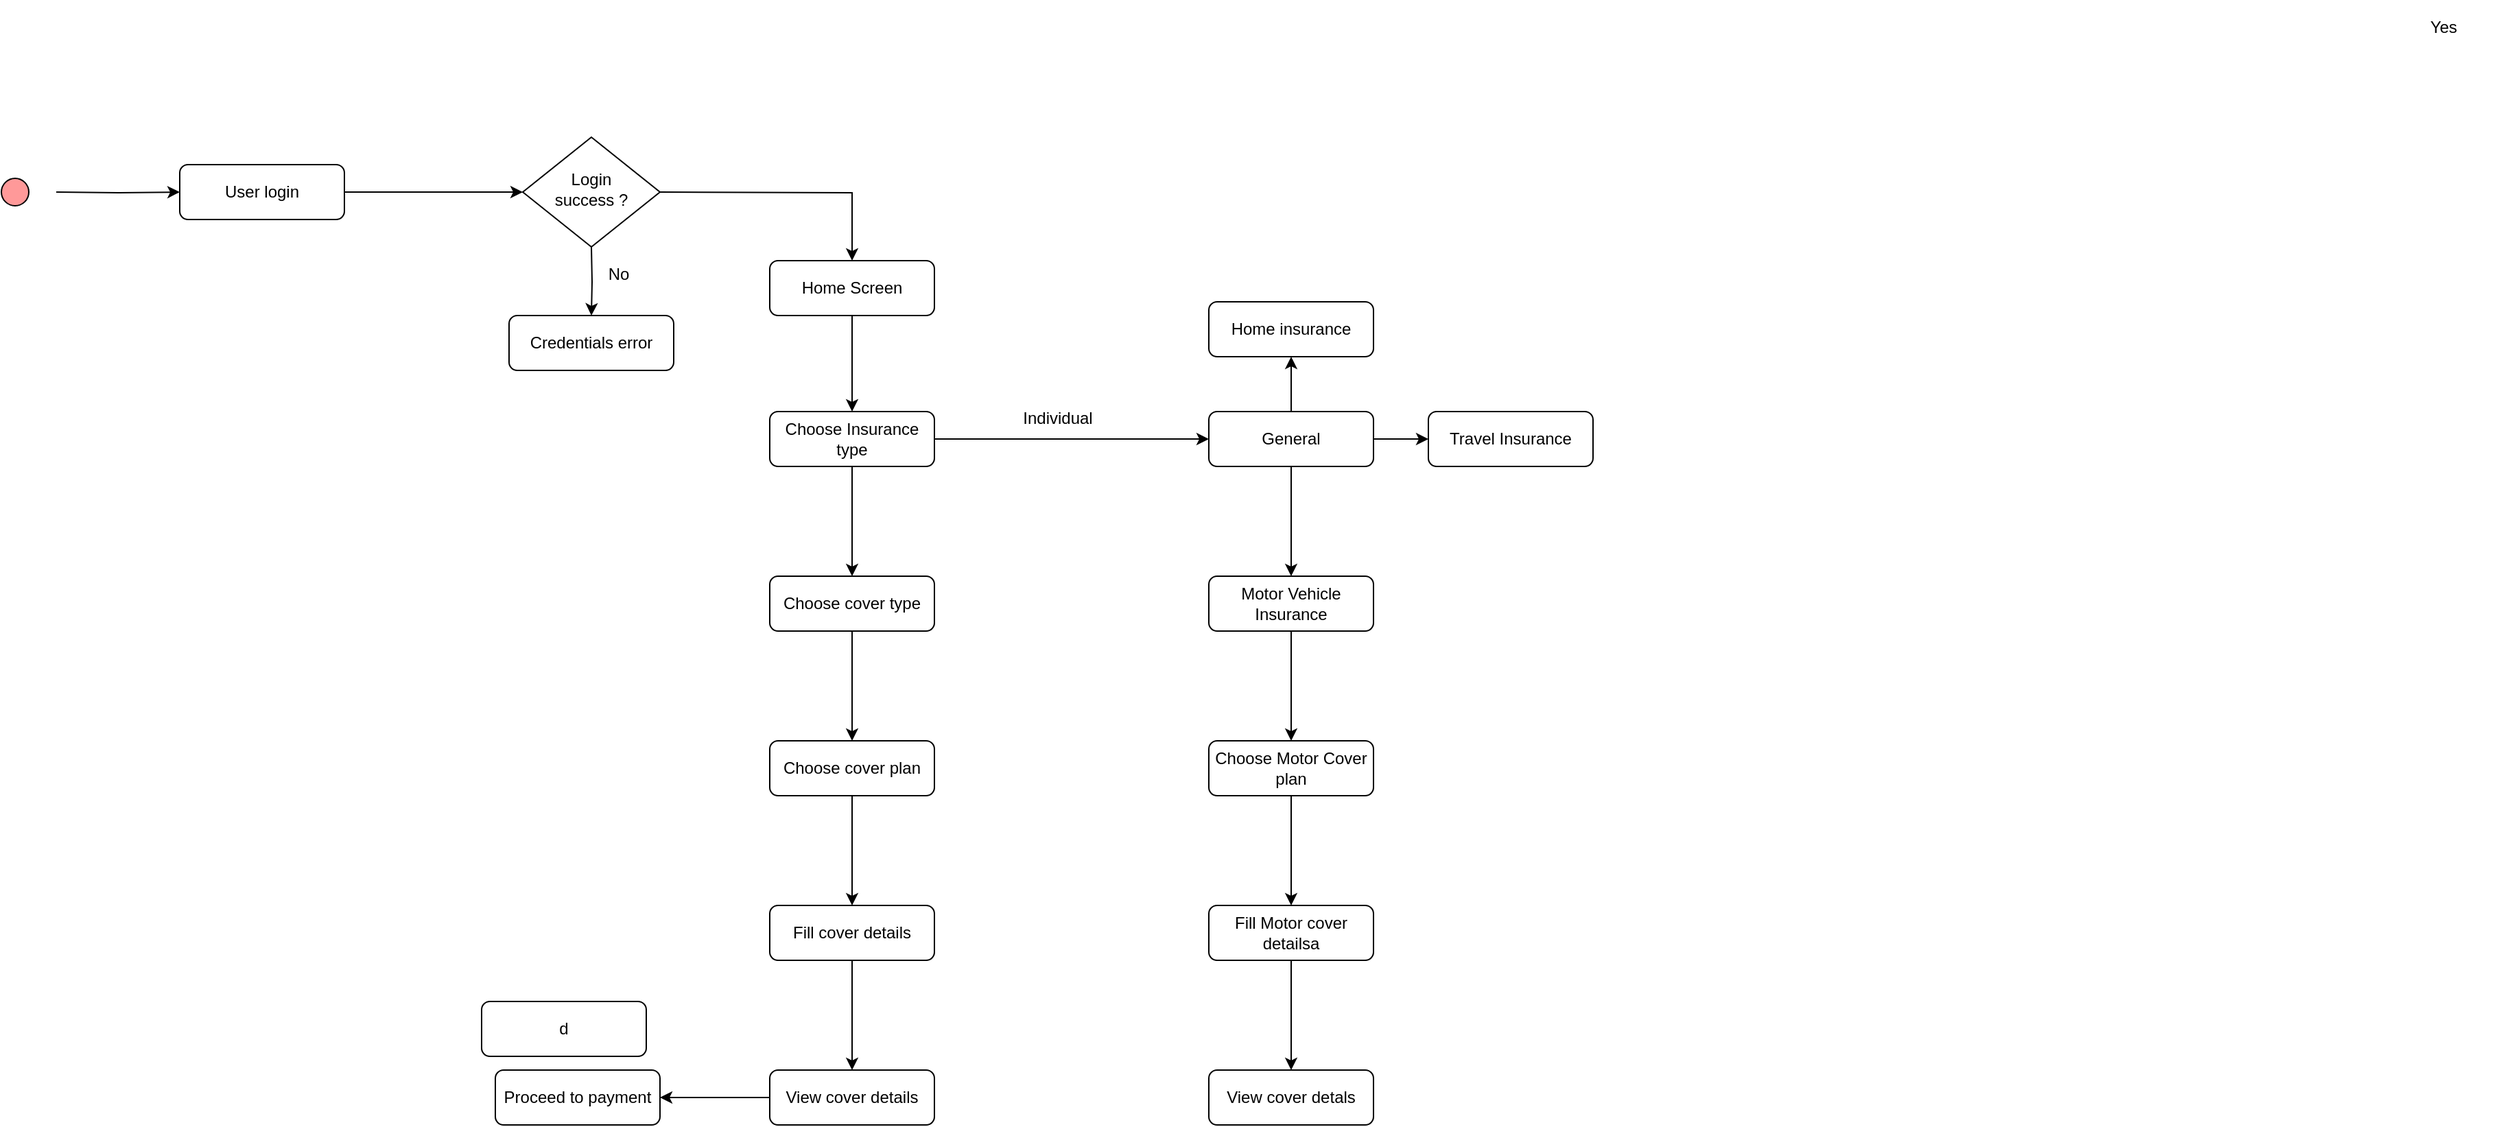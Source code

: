 <mxfile version="21.7.1" type="github">
  <diagram id="C5RBs43oDa-KdzZeNtuy" name="Page-1">
    <mxGraphModel dx="3623" dy="1114" grid="1" gridSize="10" guides="1" tooltips="1" connect="1" arrows="1" fold="1" page="1" pageScale="1" pageWidth="827" pageHeight="1169" math="0" shadow="0">
      <root>
        <mxCell id="WIyWlLk6GJQsqaUBKTNV-0" />
        <mxCell id="WIyWlLk6GJQsqaUBKTNV-1" parent="WIyWlLk6GJQsqaUBKTNV-0" />
        <mxCell id="SSCyuXy0SERKJgrXDmF3-8" value="" style="edgeStyle=orthogonalEdgeStyle;rounded=0;orthogonalLoop=1;jettySize=auto;html=1;entryX=0;entryY=0.5;entryDx=0;entryDy=0;" edge="1" parent="WIyWlLk6GJQsqaUBKTNV-1" source="WIyWlLk6GJQsqaUBKTNV-3">
          <mxGeometry relative="1" as="geometry">
            <mxPoint x="-850" y="190" as="targetPoint" />
          </mxGeometry>
        </mxCell>
        <mxCell id="WIyWlLk6GJQsqaUBKTNV-3" value="User login" style="rounded=1;whiteSpace=wrap;html=1;fontSize=12;glass=0;strokeWidth=1;shadow=0;" parent="WIyWlLk6GJQsqaUBKTNV-1" vertex="1">
          <mxGeometry x="-1100" y="170" width="120" height="40" as="geometry" />
        </mxCell>
        <mxCell id="WIyWlLk6GJQsqaUBKTNV-7" value="Credentials error" style="rounded=1;whiteSpace=wrap;html=1;fontSize=12;glass=0;strokeWidth=1;shadow=0;" parent="WIyWlLk6GJQsqaUBKTNV-1" vertex="1">
          <mxGeometry x="-860" y="280" width="120" height="40" as="geometry" />
        </mxCell>
        <mxCell id="SSCyuXy0SERKJgrXDmF3-36" value="" style="edgeStyle=orthogonalEdgeStyle;rounded=0;orthogonalLoop=1;jettySize=auto;html=1;" edge="1" parent="WIyWlLk6GJQsqaUBKTNV-1" source="WIyWlLk6GJQsqaUBKTNV-12" target="SSCyuXy0SERKJgrXDmF3-35">
          <mxGeometry relative="1" as="geometry" />
        </mxCell>
        <mxCell id="WIyWlLk6GJQsqaUBKTNV-12" value="Fill cover details" style="rounded=1;whiteSpace=wrap;html=1;fontSize=12;glass=0;strokeWidth=1;shadow=0;" parent="WIyWlLk6GJQsqaUBKTNV-1" vertex="1">
          <mxGeometry x="-670" y="710" width="120" height="40" as="geometry" />
        </mxCell>
        <mxCell id="SSCyuXy0SERKJgrXDmF3-55" value="" style="edgeStyle=orthogonalEdgeStyle;rounded=0;orthogonalLoop=1;jettySize=auto;html=1;" edge="1" parent="WIyWlLk6GJQsqaUBKTNV-1" target="WIyWlLk6GJQsqaUBKTNV-3">
          <mxGeometry relative="1" as="geometry">
            <mxPoint x="-1190.0" y="190.0" as="sourcePoint" />
          </mxGeometry>
        </mxCell>
        <mxCell id="SSCyuXy0SERKJgrXDmF3-0" value="" style="ellipse;whiteSpace=wrap;html=1;aspect=fixed;fillColor=#FF9999;" vertex="1" parent="WIyWlLk6GJQsqaUBKTNV-1">
          <mxGeometry x="-1230" y="180" width="20" height="20" as="geometry" />
        </mxCell>
        <mxCell id="SSCyuXy0SERKJgrXDmF3-26" value="" style="edgeStyle=orthogonalEdgeStyle;rounded=0;orthogonalLoop=1;jettySize=auto;html=1;" edge="1" parent="WIyWlLk6GJQsqaUBKTNV-1" source="SSCyuXy0SERKJgrXDmF3-9" target="SSCyuXy0SERKJgrXDmF3-25">
          <mxGeometry relative="1" as="geometry" />
        </mxCell>
        <mxCell id="SSCyuXy0SERKJgrXDmF3-9" value="Home Screen" style="rounded=1;whiteSpace=wrap;html=1;fontSize=12;glass=0;strokeWidth=1;shadow=0;" vertex="1" parent="WIyWlLk6GJQsqaUBKTNV-1">
          <mxGeometry x="-670" y="240" width="120" height="40" as="geometry" />
        </mxCell>
        <mxCell id="SSCyuXy0SERKJgrXDmF3-18" value="" style="edgeStyle=orthogonalEdgeStyle;rounded=0;orthogonalLoop=1;jettySize=auto;html=1;" edge="1" parent="WIyWlLk6GJQsqaUBKTNV-1" target="SSCyuXy0SERKJgrXDmF3-9">
          <mxGeometry relative="1" as="geometry">
            <mxPoint x="-750" y="190" as="sourcePoint" />
          </mxGeometry>
        </mxCell>
        <mxCell id="SSCyuXy0SERKJgrXDmF3-32" value="" style="edgeStyle=orthogonalEdgeStyle;rounded=0;orthogonalLoop=1;jettySize=auto;html=1;" edge="1" parent="WIyWlLk6GJQsqaUBKTNV-1" target="WIyWlLk6GJQsqaUBKTNV-7">
          <mxGeometry relative="1" as="geometry">
            <mxPoint x="-800" y="230.0" as="sourcePoint" />
          </mxGeometry>
        </mxCell>
        <mxCell id="SSCyuXy0SERKJgrXDmF3-12" value="Login&lt;br&gt;success ?" style="rhombus;whiteSpace=wrap;html=1;shadow=0;fontFamily=Helvetica;fontSize=12;align=center;strokeWidth=1;spacing=6;spacingTop=-4;" vertex="1" parent="WIyWlLk6GJQsqaUBKTNV-1">
          <mxGeometry x="-850" y="150" width="100" height="80" as="geometry" />
        </mxCell>
        <mxCell id="SSCyuXy0SERKJgrXDmF3-17" value="Yes" style="text;strokeColor=none;align=center;fillColor=none;html=1;verticalAlign=middle;whiteSpace=wrap;rounded=0;" vertex="1" parent="WIyWlLk6GJQsqaUBKTNV-1">
          <mxGeometry x="510" y="50" width="80" height="40" as="geometry" />
        </mxCell>
        <mxCell id="SSCyuXy0SERKJgrXDmF3-28" value="" style="edgeStyle=orthogonalEdgeStyle;rounded=0;orthogonalLoop=1;jettySize=auto;html=1;" edge="1" parent="WIyWlLk6GJQsqaUBKTNV-1" source="SSCyuXy0SERKJgrXDmF3-25" target="SSCyuXy0SERKJgrXDmF3-27">
          <mxGeometry relative="1" as="geometry" />
        </mxCell>
        <mxCell id="SSCyuXy0SERKJgrXDmF3-57" value="" style="edgeStyle=orthogonalEdgeStyle;rounded=0;orthogonalLoop=1;jettySize=auto;html=1;" edge="1" parent="WIyWlLk6GJQsqaUBKTNV-1" source="SSCyuXy0SERKJgrXDmF3-25" target="SSCyuXy0SERKJgrXDmF3-56">
          <mxGeometry relative="1" as="geometry" />
        </mxCell>
        <mxCell id="SSCyuXy0SERKJgrXDmF3-25" value="Choose Insurance type" style="rounded=1;whiteSpace=wrap;html=1;fontSize=12;glass=0;strokeWidth=1;shadow=0;" vertex="1" parent="WIyWlLk6GJQsqaUBKTNV-1">
          <mxGeometry x="-670" y="350" width="120" height="40" as="geometry" />
        </mxCell>
        <mxCell id="SSCyuXy0SERKJgrXDmF3-34" value="" style="edgeStyle=orthogonalEdgeStyle;rounded=0;orthogonalLoop=1;jettySize=auto;html=1;" edge="1" parent="WIyWlLk6GJQsqaUBKTNV-1" source="SSCyuXy0SERKJgrXDmF3-27" target="SSCyuXy0SERKJgrXDmF3-29">
          <mxGeometry relative="1" as="geometry" />
        </mxCell>
        <mxCell id="SSCyuXy0SERKJgrXDmF3-27" value="Choose cover type" style="rounded=1;whiteSpace=wrap;html=1;fontSize=12;glass=0;strokeWidth=1;shadow=0;" vertex="1" parent="WIyWlLk6GJQsqaUBKTNV-1">
          <mxGeometry x="-670" y="470" width="120" height="40" as="geometry" />
        </mxCell>
        <mxCell id="SSCyuXy0SERKJgrXDmF3-31" value="" style="edgeStyle=orthogonalEdgeStyle;rounded=0;orthogonalLoop=1;jettySize=auto;html=1;" edge="1" parent="WIyWlLk6GJQsqaUBKTNV-1" source="SSCyuXy0SERKJgrXDmF3-29" target="WIyWlLk6GJQsqaUBKTNV-12">
          <mxGeometry relative="1" as="geometry" />
        </mxCell>
        <mxCell id="SSCyuXy0SERKJgrXDmF3-29" value="Choose cover plan" style="rounded=1;whiteSpace=wrap;html=1;fontSize=12;glass=0;strokeWidth=1;shadow=0;" vertex="1" parent="WIyWlLk6GJQsqaUBKTNV-1">
          <mxGeometry x="-670" y="590" width="120" height="40" as="geometry" />
        </mxCell>
        <mxCell id="SSCyuXy0SERKJgrXDmF3-33" value="No" style="text;strokeColor=none;align=center;fillColor=none;html=1;verticalAlign=middle;whiteSpace=wrap;rounded=0;" vertex="1" parent="WIyWlLk6GJQsqaUBKTNV-1">
          <mxGeometry x="-820" y="230" width="80" height="40" as="geometry" />
        </mxCell>
        <mxCell id="SSCyuXy0SERKJgrXDmF3-65" value="" style="edgeStyle=orthogonalEdgeStyle;rounded=0;orthogonalLoop=1;jettySize=auto;html=1;" edge="1" parent="WIyWlLk6GJQsqaUBKTNV-1" source="SSCyuXy0SERKJgrXDmF3-35" target="SSCyuXy0SERKJgrXDmF3-39">
          <mxGeometry relative="1" as="geometry" />
        </mxCell>
        <mxCell id="SSCyuXy0SERKJgrXDmF3-35" value="View cover details" style="rounded=1;whiteSpace=wrap;html=1;fontSize=12;glass=0;strokeWidth=1;shadow=0;" vertex="1" parent="WIyWlLk6GJQsqaUBKTNV-1">
          <mxGeometry x="-670" y="830" width="120" height="40" as="geometry" />
        </mxCell>
        <mxCell id="SSCyuXy0SERKJgrXDmF3-39" value="Proceed to payment" style="rounded=1;whiteSpace=wrap;html=1;fontSize=12;glass=0;strokeWidth=1;shadow=0;" vertex="1" parent="WIyWlLk6GJQsqaUBKTNV-1">
          <mxGeometry x="-870" y="830" width="120" height="40" as="geometry" />
        </mxCell>
        <mxCell id="SSCyuXy0SERKJgrXDmF3-40" value="d" style="rounded=1;whiteSpace=wrap;html=1;fontSize=12;glass=0;strokeWidth=1;shadow=0;" vertex="1" parent="WIyWlLk6GJQsqaUBKTNV-1">
          <mxGeometry x="-880" y="780" width="120" height="40" as="geometry" />
        </mxCell>
        <mxCell id="SSCyuXy0SERKJgrXDmF3-45" value="View cover detals" style="rounded=1;whiteSpace=wrap;html=1;fontSize=12;glass=0;strokeWidth=1;shadow=0;" vertex="1" parent="WIyWlLk6GJQsqaUBKTNV-1">
          <mxGeometry x="-350" y="830" width="120" height="40" as="geometry" />
        </mxCell>
        <mxCell id="SSCyuXy0SERKJgrXDmF3-68" value="" style="edgeStyle=orthogonalEdgeStyle;rounded=0;orthogonalLoop=1;jettySize=auto;html=1;" edge="1" parent="WIyWlLk6GJQsqaUBKTNV-1" source="SSCyuXy0SERKJgrXDmF3-46" target="SSCyuXy0SERKJgrXDmF3-45">
          <mxGeometry relative="1" as="geometry" />
        </mxCell>
        <mxCell id="SSCyuXy0SERKJgrXDmF3-46" value="Fill Motor cover detailsa" style="rounded=1;whiteSpace=wrap;html=1;fontSize=12;glass=0;strokeWidth=1;shadow=0;" vertex="1" parent="WIyWlLk6GJQsqaUBKTNV-1">
          <mxGeometry x="-350" y="710" width="120" height="40" as="geometry" />
        </mxCell>
        <mxCell id="SSCyuXy0SERKJgrXDmF3-67" value="" style="edgeStyle=orthogonalEdgeStyle;rounded=0;orthogonalLoop=1;jettySize=auto;html=1;" edge="1" parent="WIyWlLk6GJQsqaUBKTNV-1" source="SSCyuXy0SERKJgrXDmF3-47" target="SSCyuXy0SERKJgrXDmF3-46">
          <mxGeometry relative="1" as="geometry" />
        </mxCell>
        <mxCell id="SSCyuXy0SERKJgrXDmF3-47" value="Choose Motor Cover plan" style="rounded=1;whiteSpace=wrap;html=1;fontSize=12;glass=0;strokeWidth=1;shadow=0;" vertex="1" parent="WIyWlLk6GJQsqaUBKTNV-1">
          <mxGeometry x="-350" y="590" width="120" height="40" as="geometry" />
        </mxCell>
        <mxCell id="SSCyuXy0SERKJgrXDmF3-66" value="" style="edgeStyle=orthogonalEdgeStyle;rounded=0;orthogonalLoop=1;jettySize=auto;html=1;" edge="1" parent="WIyWlLk6GJQsqaUBKTNV-1" source="SSCyuXy0SERKJgrXDmF3-48" target="SSCyuXy0SERKJgrXDmF3-47">
          <mxGeometry relative="1" as="geometry" />
        </mxCell>
        <mxCell id="SSCyuXy0SERKJgrXDmF3-48" value="Motor Vehicle Insurance" style="rounded=1;whiteSpace=wrap;html=1;fontSize=12;glass=0;strokeWidth=1;shadow=0;" vertex="1" parent="WIyWlLk6GJQsqaUBKTNV-1">
          <mxGeometry x="-350" y="470" width="120" height="40" as="geometry" />
        </mxCell>
        <mxCell id="SSCyuXy0SERKJgrXDmF3-49" value="Travel Insurance" style="rounded=1;whiteSpace=wrap;html=1;fontSize=12;glass=0;strokeWidth=1;shadow=0;" vertex="1" parent="WIyWlLk6GJQsqaUBKTNV-1">
          <mxGeometry x="-190" y="350" width="120" height="40" as="geometry" />
        </mxCell>
        <mxCell id="SSCyuXy0SERKJgrXDmF3-50" value="Home insurance" style="rounded=1;whiteSpace=wrap;html=1;fontSize=12;glass=0;strokeWidth=1;shadow=0;" vertex="1" parent="WIyWlLk6GJQsqaUBKTNV-1">
          <mxGeometry x="-350" y="270" width="120" height="40" as="geometry" />
        </mxCell>
        <mxCell id="SSCyuXy0SERKJgrXDmF3-59" value="" style="edgeStyle=orthogonalEdgeStyle;rounded=0;orthogonalLoop=1;jettySize=auto;html=1;" edge="1" parent="WIyWlLk6GJQsqaUBKTNV-1" source="SSCyuXy0SERKJgrXDmF3-56" target="SSCyuXy0SERKJgrXDmF3-50">
          <mxGeometry relative="1" as="geometry" />
        </mxCell>
        <mxCell id="SSCyuXy0SERKJgrXDmF3-60" value="" style="edgeStyle=orthogonalEdgeStyle;rounded=0;orthogonalLoop=1;jettySize=auto;html=1;" edge="1" parent="WIyWlLk6GJQsqaUBKTNV-1" source="SSCyuXy0SERKJgrXDmF3-56" target="SSCyuXy0SERKJgrXDmF3-49">
          <mxGeometry relative="1" as="geometry" />
        </mxCell>
        <mxCell id="SSCyuXy0SERKJgrXDmF3-63" value="" style="edgeStyle=orthogonalEdgeStyle;rounded=0;orthogonalLoop=1;jettySize=auto;html=1;" edge="1" parent="WIyWlLk6GJQsqaUBKTNV-1" source="SSCyuXy0SERKJgrXDmF3-56" target="SSCyuXy0SERKJgrXDmF3-48">
          <mxGeometry relative="1" as="geometry" />
        </mxCell>
        <mxCell id="SSCyuXy0SERKJgrXDmF3-56" value="General" style="rounded=1;whiteSpace=wrap;html=1;fontSize=12;glass=0;strokeWidth=1;shadow=0;" vertex="1" parent="WIyWlLk6GJQsqaUBKTNV-1">
          <mxGeometry x="-350" y="350" width="120" height="40" as="geometry" />
        </mxCell>
        <mxCell id="SSCyuXy0SERKJgrXDmF3-61" value="Individual" style="text;strokeColor=none;align=center;fillColor=none;html=1;verticalAlign=middle;whiteSpace=wrap;rounded=0;" vertex="1" parent="WIyWlLk6GJQsqaUBKTNV-1">
          <mxGeometry x="-490" y="340" width="60" height="30" as="geometry" />
        </mxCell>
      </root>
    </mxGraphModel>
  </diagram>
</mxfile>
